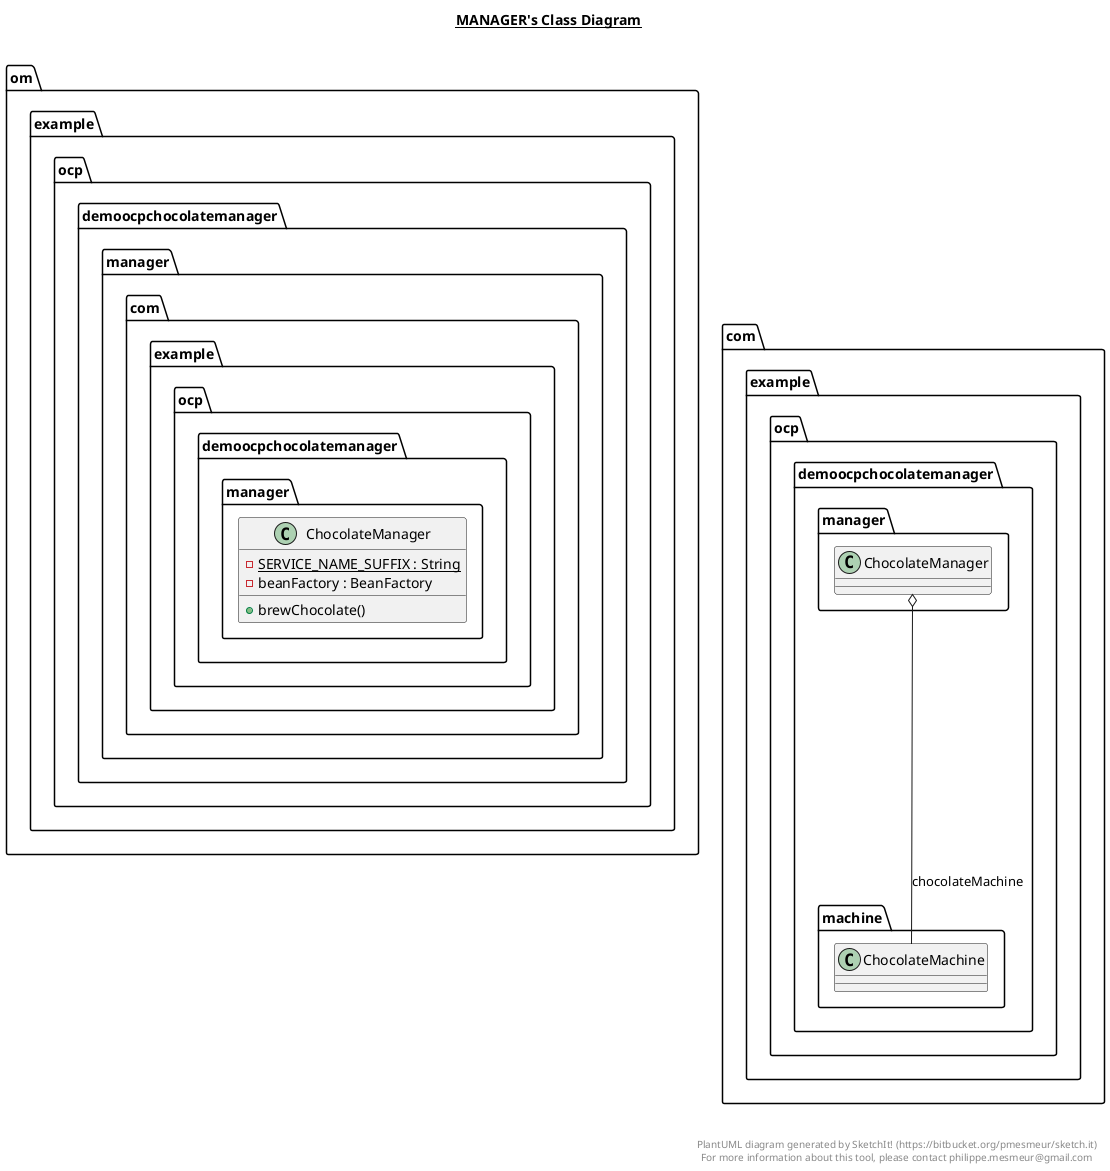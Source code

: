 @startuml

title __MANAGER's Class Diagram__\n


    namespace om.example.ocp.demoocpchocolatemanager {
      namespace manager {
        class com.example.ocp.demoocpchocolatemanager.manager.ChocolateManager {
            {static} - SERVICE_NAME_SUFFIX : String
            - beanFactory : BeanFactory
            + brewChocolate()
        }
      }
    }

  

  com.example.ocp.demoocpchocolatemanager.manager.ChocolateManager o-- com.example.ocp.demoocpchocolatemanager.machine.ChocolateMachine : chocolateMachine


right footer


PlantUML diagram generated by SketchIt! (https://bitbucket.org/pmesmeur/sketch.it)
For more information about this tool, please contact philippe.mesmeur@gmail.com
endfooter

@enduml
